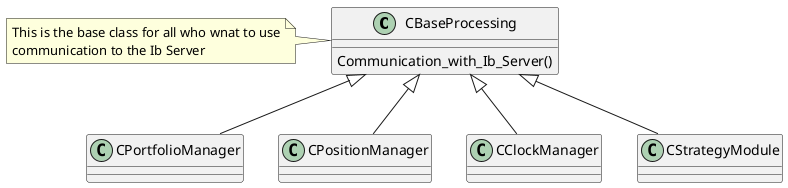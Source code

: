 @startuml(id=OverviewManagers)

class CBaseProcessing
{
    Communication_with_Ib_Server()
}
note left of CBaseProcessing
This is the base class for all who wnat to use
communication to the Ib Server
end note

Class CPortfolioManager
Class CPositionManager
Class CClockManager

Class CStrategyModule

CBaseProcessing <|-- CPortfolioManager
CBaseProcessing <|-- CPositionManager
CBaseProcessing <|-- CClockManager
CBaseProcessing <|-- CStrategyModule

@enduml